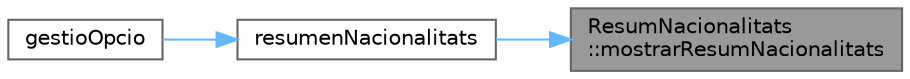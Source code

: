 digraph "ResumNacionalitats::mostrarResumNacionalitats"
{
 // LATEX_PDF_SIZE
  bgcolor="transparent";
  edge [fontname=Helvetica,fontsize=10,labelfontname=Helvetica,labelfontsize=10];
  node [fontname=Helvetica,fontsize=10,shape=box,height=0.2,width=0.4];
  rankdir="RL";
  Node1 [id="Node000001",label="ResumNacionalitats\l::mostrarResumNacionalitats",height=0.2,width=0.4,color="gray40", fillcolor="grey60", style="filled", fontcolor="black",tooltip="Mostrar el resumen de nacionalidades ordenado por número de habitantes."];
  Node1 -> Node2 [id="edge3_Node000001_Node000002",dir="back",color="steelblue1",style="solid",tooltip=" "];
  Node2 [id="Node000002",label="resumenNacionalitats",height=0.2,width=0.4,color="grey40", fillcolor="white", style="filled",URL="$main_8cpp.html#a31126fbd7bea18915c3efcd1d3cc3a33",tooltip="Muestra un resumen de las nacionalidades por año."];
  Node2 -> Node3 [id="edge4_Node000002_Node000003",dir="back",color="steelblue1",style="solid",tooltip=" "];
  Node3 [id="Node000003",label="gestioOpcio",height=0.2,width=0.4,color="grey40", fillcolor="white", style="filled",URL="$main_8cpp.html#a5289933794b2beb79f44578f8d07af19",tooltip="Gestiona las opciones seleccionadas por el usuario."];
}
